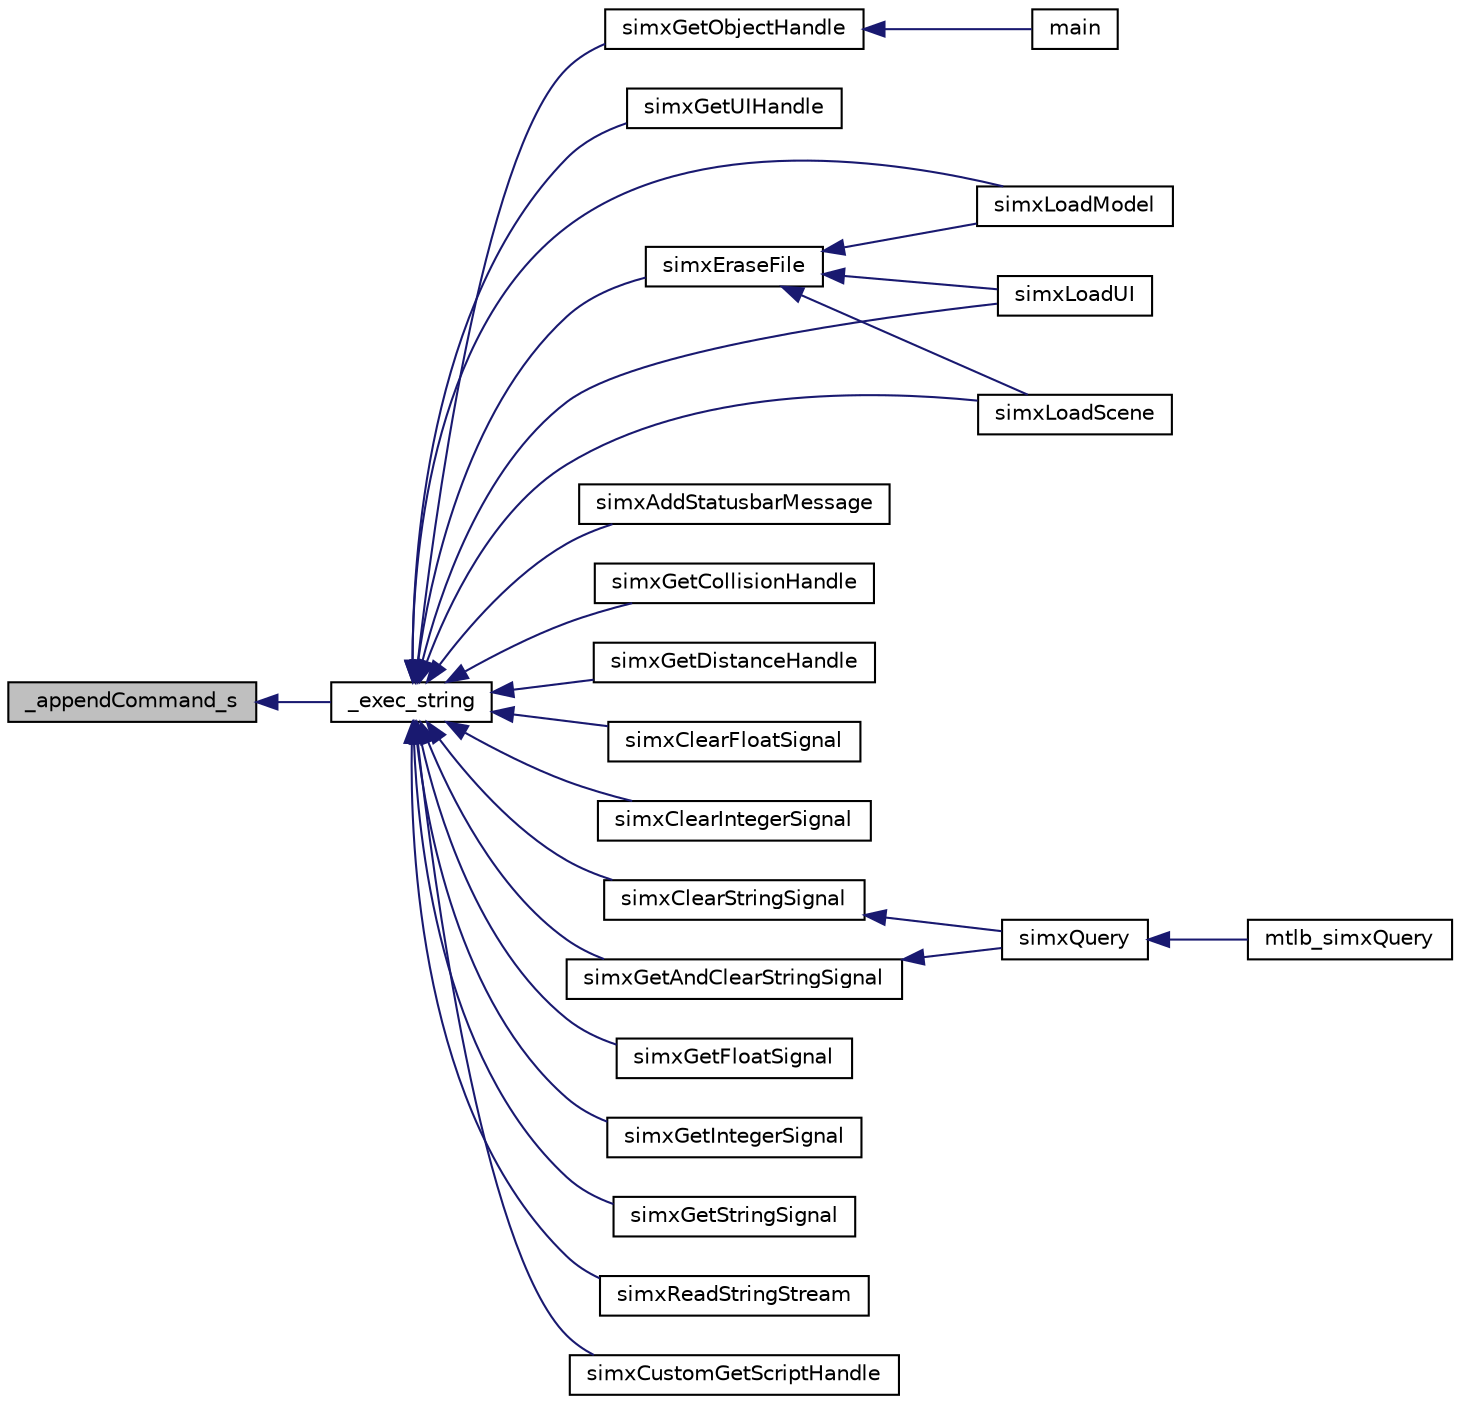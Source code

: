 digraph "_appendCommand_s"
{
  edge [fontname="Helvetica",fontsize="10",labelfontname="Helvetica",labelfontsize="10"];
  node [fontname="Helvetica",fontsize="10",shape=record];
  rankdir="LR";
  Node1 [label="_appendCommand_s",height=0.2,width=0.4,color="black", fillcolor="grey75", style="filled" fontcolor="black"];
  Node1 -> Node2 [dir="back",color="midnightblue",fontsize="10",style="solid",fontname="Helvetica"];
  Node2 [label="_exec_string",height=0.2,width=0.4,color="black", fillcolor="white", style="filled",URL="$ext_api_8c.html#a8ed61bf56ec0a97663d58839033c3b8d"];
  Node2 -> Node3 [dir="back",color="midnightblue",fontsize="10",style="solid",fontname="Helvetica"];
  Node3 [label="simxGetObjectHandle",height=0.2,width=0.4,color="black", fillcolor="white", style="filled",URL="$ext_api_8h.html#ae2c3b5ea5407956d88edabd80e39bc7d"];
  Node3 -> Node4 [dir="back",color="midnightblue",fontsize="10",style="solid",fontname="Helvetica"];
  Node4 [label="main",height=0.2,width=0.4,color="black", fillcolor="white", style="filled",URL="$brazo_8cpp.html#a0ddf1224851353fc92bfbff6f499fa97"];
  Node2 -> Node5 [dir="back",color="midnightblue",fontsize="10",style="solid",fontname="Helvetica"];
  Node5 [label="simxGetUIHandle",height=0.2,width=0.4,color="black", fillcolor="white", style="filled",URL="$ext_api_8h.html#a551340152d28595e77d32d0b9a5bb7ef"];
  Node2 -> Node6 [dir="back",color="midnightblue",fontsize="10",style="solid",fontname="Helvetica"];
  Node6 [label="simxEraseFile",height=0.2,width=0.4,color="black", fillcolor="white", style="filled",URL="$ext_api_8h.html#ad55caface196cbf64f1ebdcd1954e1f9"];
  Node6 -> Node7 [dir="back",color="midnightblue",fontsize="10",style="solid",fontname="Helvetica"];
  Node7 [label="simxLoadModel",height=0.2,width=0.4,color="black", fillcolor="white", style="filled",URL="$ext_api_8h.html#aba004fe8c4230080573cf6a84609cc4c"];
  Node6 -> Node8 [dir="back",color="midnightblue",fontsize="10",style="solid",fontname="Helvetica"];
  Node8 [label="simxLoadUI",height=0.2,width=0.4,color="black", fillcolor="white", style="filled",URL="$ext_api_8h.html#a0c14eaf2751f64cb99cc09ca40f690d1"];
  Node6 -> Node9 [dir="back",color="midnightblue",fontsize="10",style="solid",fontname="Helvetica"];
  Node9 [label="simxLoadScene",height=0.2,width=0.4,color="black", fillcolor="white", style="filled",URL="$ext_api_8h.html#a334778d7372013cf32278c35cfb1e401"];
  Node2 -> Node7 [dir="back",color="midnightblue",fontsize="10",style="solid",fontname="Helvetica"];
  Node2 -> Node8 [dir="back",color="midnightblue",fontsize="10",style="solid",fontname="Helvetica"];
  Node2 -> Node9 [dir="back",color="midnightblue",fontsize="10",style="solid",fontname="Helvetica"];
  Node2 -> Node10 [dir="back",color="midnightblue",fontsize="10",style="solid",fontname="Helvetica"];
  Node10 [label="simxAddStatusbarMessage",height=0.2,width=0.4,color="black", fillcolor="white", style="filled",URL="$ext_api_8h.html#a76ab74e38042abbe5b2b0501956c39a4"];
  Node2 -> Node11 [dir="back",color="midnightblue",fontsize="10",style="solid",fontname="Helvetica"];
  Node11 [label="simxGetCollisionHandle",height=0.2,width=0.4,color="black", fillcolor="white", style="filled",URL="$ext_api_8h.html#a345bad87b5bf69f83140350561700fe0"];
  Node2 -> Node12 [dir="back",color="midnightblue",fontsize="10",style="solid",fontname="Helvetica"];
  Node12 [label="simxGetDistanceHandle",height=0.2,width=0.4,color="black", fillcolor="white", style="filled",URL="$ext_api_8h.html#a05ae1d4d63bfd9617e393ddc23261477"];
  Node2 -> Node13 [dir="back",color="midnightblue",fontsize="10",style="solid",fontname="Helvetica"];
  Node13 [label="simxClearFloatSignal",height=0.2,width=0.4,color="black", fillcolor="white", style="filled",URL="$ext_api_8h.html#a732427cc6d34284522b6ab1c313e4165"];
  Node2 -> Node14 [dir="back",color="midnightblue",fontsize="10",style="solid",fontname="Helvetica"];
  Node14 [label="simxClearIntegerSignal",height=0.2,width=0.4,color="black", fillcolor="white", style="filled",URL="$ext_api_8h.html#ae385e4a56317037e1b032f9361cf44be"];
  Node2 -> Node15 [dir="back",color="midnightblue",fontsize="10",style="solid",fontname="Helvetica"];
  Node15 [label="simxClearStringSignal",height=0.2,width=0.4,color="black", fillcolor="white", style="filled",URL="$ext_api_8h.html#a04bdbf1718e8f077f3de9e6c43153751"];
  Node15 -> Node16 [dir="back",color="midnightblue",fontsize="10",style="solid",fontname="Helvetica"];
  Node16 [label="simxQuery",height=0.2,width=0.4,color="black", fillcolor="white", style="filled",URL="$ext_api_8h.html#a433f3a57228fb5b0416746febcbceca0"];
  Node16 -> Node17 [dir="back",color="midnightblue",fontsize="10",style="solid",fontname="Helvetica"];
  Node17 [label="mtlb_simxQuery",height=0.2,width=0.4,color="black", fillcolor="white", style="filled",URL="$ext_api_8h.html#accaba236d303073e172c5f2d41e66f4e"];
  Node2 -> Node18 [dir="back",color="midnightblue",fontsize="10",style="solid",fontname="Helvetica"];
  Node18 [label="simxGetFloatSignal",height=0.2,width=0.4,color="black", fillcolor="white", style="filled",URL="$ext_api_8h.html#ab906636b88091a3eab24f30c40218050"];
  Node2 -> Node19 [dir="back",color="midnightblue",fontsize="10",style="solid",fontname="Helvetica"];
  Node19 [label="simxGetIntegerSignal",height=0.2,width=0.4,color="black", fillcolor="white", style="filled",URL="$ext_api_8h.html#aedb97e8c231fb265ed8b37bf40377d29"];
  Node2 -> Node20 [dir="back",color="midnightblue",fontsize="10",style="solid",fontname="Helvetica"];
  Node20 [label="simxGetStringSignal",height=0.2,width=0.4,color="black", fillcolor="white", style="filled",URL="$ext_api_8h.html#afb0369ac6659537bc4d51f688c71ea76"];
  Node2 -> Node21 [dir="back",color="midnightblue",fontsize="10",style="solid",fontname="Helvetica"];
  Node21 [label="simxGetAndClearStringSignal",height=0.2,width=0.4,color="black", fillcolor="white", style="filled",URL="$ext_api_8h.html#ac3f225130c93f73e6a4afed33fdd7089"];
  Node21 -> Node16 [dir="back",color="midnightblue",fontsize="10",style="solid",fontname="Helvetica"];
  Node2 -> Node22 [dir="back",color="midnightblue",fontsize="10",style="solid",fontname="Helvetica"];
  Node22 [label="simxReadStringStream",height=0.2,width=0.4,color="black", fillcolor="white", style="filled",URL="$ext_api_8h.html#ab5b5b691c129977c493d487bd8cd48c2"];
  Node2 -> Node23 [dir="back",color="midnightblue",fontsize="10",style="solid",fontname="Helvetica"];
  Node23 [label="simxCustomGetScriptHandle",height=0.2,width=0.4,color="black", fillcolor="white", style="filled",URL="$ext_api_custom_8h.html#a9c84918103557476db2b1cf5ad188af6"];
}
